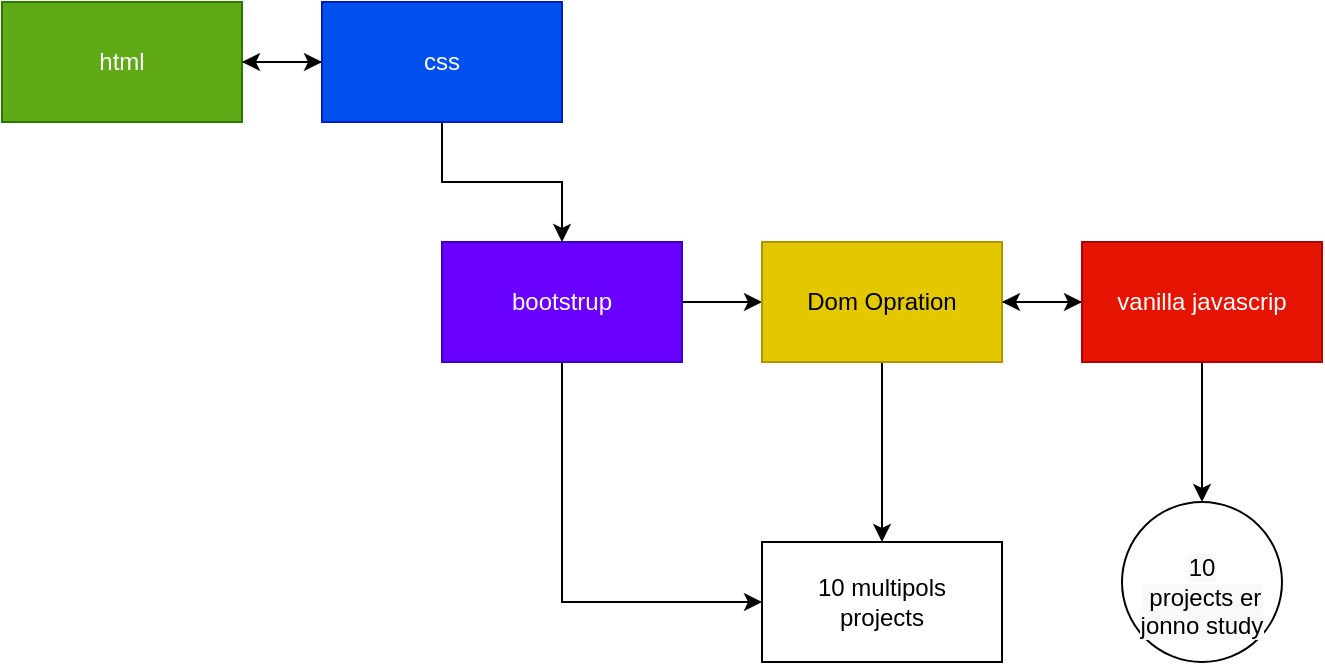 <mxfile version="20.4.0" type="github">
  <diagram id="lU0_EKE-aYEL3Gx-I76-" name="Page-1">
    <mxGraphModel dx="868" dy="464" grid="1" gridSize="10" guides="1" tooltips="1" connect="1" arrows="1" fold="1" page="1" pageScale="1" pageWidth="850" pageHeight="1100" math="0" shadow="0">
      <root>
        <mxCell id="0" />
        <mxCell id="1" parent="0" />
        <mxCell id="oQ_sgBok7nR1QxsElxEa-5" style="edgeStyle=orthogonalEdgeStyle;rounded=0;orthogonalLoop=1;jettySize=auto;html=1;exitX=0.5;exitY=1;exitDx=0;exitDy=0;entryX=0;entryY=0.5;entryDx=0;entryDy=0;" edge="1" parent="1" source="O9ssoliB-tJAYNUy0ALB-1" target="oQ_sgBok7nR1QxsElxEa-3">
          <mxGeometry relative="1" as="geometry" />
        </mxCell>
        <mxCell id="oQ_sgBok7nR1QxsElxEa-8" style="edgeStyle=orthogonalEdgeStyle;rounded=0;orthogonalLoop=1;jettySize=auto;html=1;exitX=1;exitY=0.5;exitDx=0;exitDy=0;entryX=0;entryY=0.5;entryDx=0;entryDy=0;" edge="1" parent="1" source="O9ssoliB-tJAYNUy0ALB-1" target="O9ssoliB-tJAYNUy0ALB-3">
          <mxGeometry relative="1" as="geometry" />
        </mxCell>
        <mxCell id="O9ssoliB-tJAYNUy0ALB-1" value="bootstrup&lt;br&gt;" style="rounded=0;whiteSpace=wrap;html=1;fillColor=#6a00ff;fontColor=#ffffff;strokeColor=#3700CC;" parent="1" vertex="1">
          <mxGeometry x="260" y="160" width="120" height="60" as="geometry" />
        </mxCell>
        <mxCell id="oQ_sgBok7nR1QxsElxEa-6" style="edgeStyle=orthogonalEdgeStyle;rounded=0;orthogonalLoop=1;jettySize=auto;html=1;exitX=0.5;exitY=1;exitDx=0;exitDy=0;entryX=0.5;entryY=0;entryDx=0;entryDy=0;" edge="1" parent="1" source="O9ssoliB-tJAYNUy0ALB-3" target="oQ_sgBok7nR1QxsElxEa-3">
          <mxGeometry relative="1" as="geometry" />
        </mxCell>
        <mxCell id="oQ_sgBok7nR1QxsElxEa-10" style="edgeStyle=orthogonalEdgeStyle;rounded=0;orthogonalLoop=1;jettySize=auto;html=1;entryX=0;entryY=0.5;entryDx=0;entryDy=0;" edge="1" parent="1" source="O9ssoliB-tJAYNUy0ALB-3" target="O9ssoliB-tJAYNUy0ALB-4">
          <mxGeometry relative="1" as="geometry" />
        </mxCell>
        <mxCell id="O9ssoliB-tJAYNUy0ALB-3" value="Dom Opration" style="rounded=0;whiteSpace=wrap;html=1;fillColor=#e3c800;fontColor=#000000;strokeColor=#B09500;" parent="1" vertex="1">
          <mxGeometry x="420" y="160" width="120" height="60" as="geometry" />
        </mxCell>
        <mxCell id="oQ_sgBok7nR1QxsElxEa-7" style="edgeStyle=orthogonalEdgeStyle;rounded=0;orthogonalLoop=1;jettySize=auto;html=1;" edge="1" parent="1" source="O9ssoliB-tJAYNUy0ALB-4" target="O9ssoliB-tJAYNUy0ALB-12">
          <mxGeometry relative="1" as="geometry" />
        </mxCell>
        <mxCell id="oQ_sgBok7nR1QxsElxEa-9" style="edgeStyle=orthogonalEdgeStyle;rounded=0;orthogonalLoop=1;jettySize=auto;html=1;entryX=1;entryY=0.5;entryDx=0;entryDy=0;" edge="1" parent="1" source="O9ssoliB-tJAYNUy0ALB-4" target="O9ssoliB-tJAYNUy0ALB-3">
          <mxGeometry relative="1" as="geometry" />
        </mxCell>
        <mxCell id="O9ssoliB-tJAYNUy0ALB-4" value="vanilla javascrip" style="rounded=0;whiteSpace=wrap;html=1;fillColor=#e51400;fontColor=#ffffff;strokeColor=#B20000;" parent="1" vertex="1">
          <mxGeometry x="580" y="160" width="120" height="60" as="geometry" />
        </mxCell>
        <mxCell id="O9ssoliB-tJAYNUy0ALB-12" value="&lt;br&gt;&lt;span style=&quot;color: rgb(0, 0, 0); font-family: Helvetica; font-size: 12px; font-style: normal; font-variant-ligatures: normal; font-variant-caps: normal; font-weight: 400; letter-spacing: normal; orphans: 2; text-align: center; text-indent: 0px; text-transform: none; widows: 2; word-spacing: 0px; -webkit-text-stroke-width: 0px; background-color: rgb(248, 249, 250); text-decoration-thickness: initial; text-decoration-style: initial; text-decoration-color: initial; float: none; display: inline !important;&quot;&gt;10&lt;br&gt;&amp;nbsp;projects er jonno study&lt;/span&gt;&lt;br&gt;" style="ellipse;whiteSpace=wrap;html=1;aspect=fixed;" parent="1" vertex="1">
          <mxGeometry x="600" y="290" width="80" height="80" as="geometry" />
        </mxCell>
        <mxCell id="oQ_sgBok7nR1QxsElxEa-3" value="10 multipols&lt;br&gt;projects" style="rounded=0;whiteSpace=wrap;html=1;" vertex="1" parent="1">
          <mxGeometry x="420" y="310" width="120" height="60" as="geometry" />
        </mxCell>
        <mxCell id="oQ_sgBok7nR1QxsElxEa-13" style="edgeStyle=orthogonalEdgeStyle;rounded=0;orthogonalLoop=1;jettySize=auto;html=1;entryX=0;entryY=0.5;entryDx=0;entryDy=0;" edge="1" parent="1" source="oQ_sgBok7nR1QxsElxEa-11" target="oQ_sgBok7nR1QxsElxEa-12">
          <mxGeometry relative="1" as="geometry" />
        </mxCell>
        <mxCell id="oQ_sgBok7nR1QxsElxEa-11" value="html" style="rounded=0;whiteSpace=wrap;html=1;fillColor=#60a917;strokeColor=#2D7600;fontColor=#ffffff;" vertex="1" parent="1">
          <mxGeometry x="40" y="40" width="120" height="60" as="geometry" />
        </mxCell>
        <mxCell id="oQ_sgBok7nR1QxsElxEa-14" style="edgeStyle=orthogonalEdgeStyle;rounded=0;orthogonalLoop=1;jettySize=auto;html=1;exitX=0;exitY=0.5;exitDx=0;exitDy=0;" edge="1" parent="1" source="oQ_sgBok7nR1QxsElxEa-12">
          <mxGeometry relative="1" as="geometry">
            <mxPoint x="160" y="70" as="targetPoint" />
          </mxGeometry>
        </mxCell>
        <mxCell id="oQ_sgBok7nR1QxsElxEa-15" style="edgeStyle=orthogonalEdgeStyle;rounded=0;orthogonalLoop=1;jettySize=auto;html=1;entryX=0.5;entryY=0;entryDx=0;entryDy=0;" edge="1" parent="1" source="oQ_sgBok7nR1QxsElxEa-12" target="O9ssoliB-tJAYNUy0ALB-1">
          <mxGeometry relative="1" as="geometry" />
        </mxCell>
        <mxCell id="oQ_sgBok7nR1QxsElxEa-12" value="css" style="rounded=0;whiteSpace=wrap;html=1;fillColor=#0050ef;fontColor=#ffffff;strokeColor=#001DBC;" vertex="1" parent="1">
          <mxGeometry x="200" y="40" width="120" height="60" as="geometry" />
        </mxCell>
      </root>
    </mxGraphModel>
  </diagram>
</mxfile>
